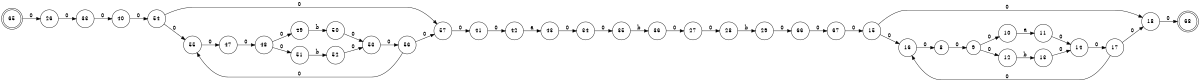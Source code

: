 digraph "graph" {
	rankdir=LR size="8,5"
	node [shape=doublecircle]
	65
	68
	node [shape=circle]
	65 -> 26 [label=0]
	66 -> 67 [label=0]
	67 -> 15 [label=0]
	29 -> 66 [label=0]
	26 -> 33 [label=0]
	27 -> 28 [label=0]
	28 -> 29 [label=b]
	36 -> 27 [label=0]
	33 -> 40 [label=0]
	34 -> 35 [label=0]
	35 -> 36 [label=b]
	43 -> 34 [label=0]
	40 -> 54 [label=0]
	41 -> 42 [label=0]
	42 -> 43 [label=a]
	57 -> 41 [label=0]
	54 -> 55 [label=0]
	55 -> 47 [label=0]
	56 -> 57 [label=0]
	56 -> 55 [label=0]
	54 -> 57 [label=0]
	53 -> 56 [label=0]
	47 -> 48 [label=0]
	48 -> 49 [label=0]
	48 -> 51 [label=0]
	49 -> 50 [label=b]
	51 -> 52 [label=b]
	50 -> 53 [label=0]
	52 -> 53 [label=0]
	18 -> 68 [label=0]
	15 -> 16 [label=0]
	16 -> 8 [label=0]
	17 -> 18 [label=0]
	17 -> 16 [label=0]
	15 -> 18 [label=0]
	14 -> 17 [label=0]
	8 -> 9 [label=0]
	9 -> 10 [label=0]
	9 -> 12 [label=0]
	10 -> 11 [label=a]
	12 -> 13 [label=b]
	11 -> 14 [label=0]
	13 -> 14 [label=0]
}
